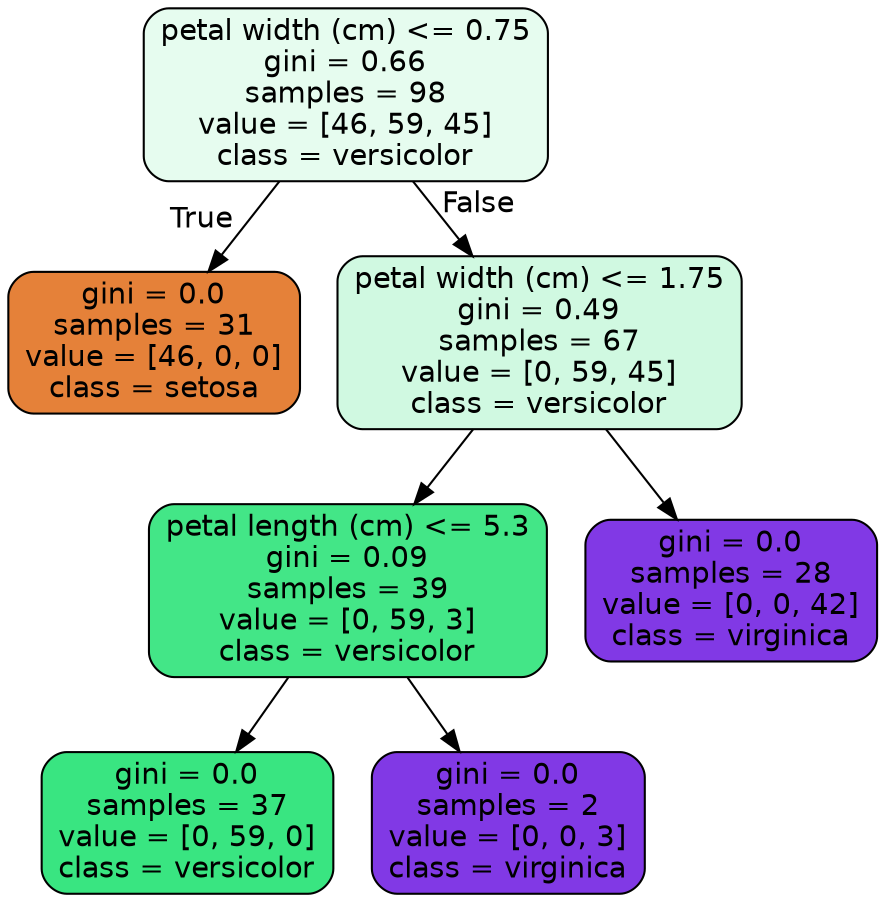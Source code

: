 digraph Tree {
node [shape=box, style="filled, rounded", color="black", fontname="helvetica"] ;
edge [fontname="helvetica"] ;
0 [label="petal width (cm) <= 0.75\ngini = 0.66\nsamples = 98\nvalue = [46, 59, 45]\nclass = versicolor", fillcolor="#e6fcef"] ;
1 [label="gini = 0.0\nsamples = 31\nvalue = [46, 0, 0]\nclass = setosa", fillcolor="#e58139"] ;
0 -> 1 [labeldistance=2.5, labelangle=45, headlabel="True"] ;
2 [label="petal width (cm) <= 1.75\ngini = 0.49\nsamples = 67\nvalue = [0, 59, 45]\nclass = versicolor", fillcolor="#d0f9e1"] ;
0 -> 2 [labeldistance=2.5, labelangle=-45, headlabel="False"] ;
3 [label="petal length (cm) <= 5.3\ngini = 0.09\nsamples = 39\nvalue = [0, 59, 3]\nclass = versicolor", fillcolor="#43e687"] ;
2 -> 3 ;
4 [label="gini = 0.0\nsamples = 37\nvalue = [0, 59, 0]\nclass = versicolor", fillcolor="#39e581"] ;
3 -> 4 ;
5 [label="gini = 0.0\nsamples = 2\nvalue = [0, 0, 3]\nclass = virginica", fillcolor="#8139e5"] ;
3 -> 5 ;
6 [label="gini = 0.0\nsamples = 28\nvalue = [0, 0, 42]\nclass = virginica", fillcolor="#8139e5"] ;
2 -> 6 ;
}